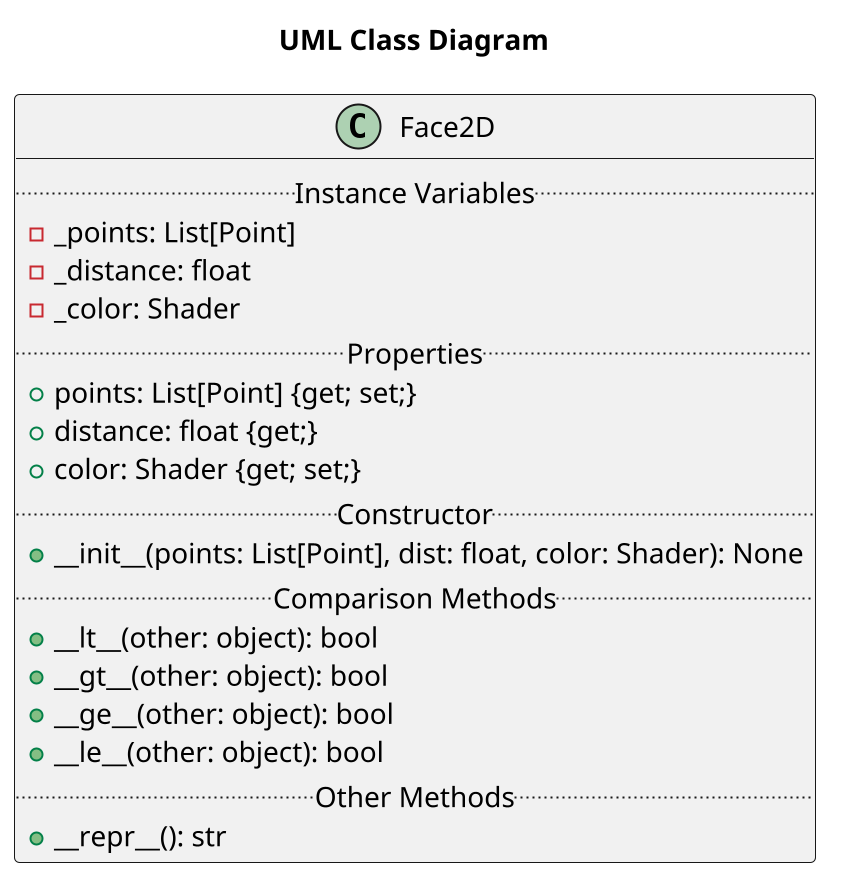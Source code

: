 @startuml Face2D
scale 2
title "UML Class Diagram"

class Face2D {
    .. Instance Variables ..
    - _points: List[Point]
    - _distance: float
    - _color: Shader
    .. Properties ..
    + points: List[Point] {get; set;}
    + distance: float {get;}
    + color: Shader {get; set;}
    .. Constructor ..
    + __init__(points: List[Point], dist: float, color: Shader): None
    .. Comparison Methods ..
    + __lt__(other: object): bool
    + __gt__(other: object): bool
    + __ge__(other: object): bool
    + __le__(other: object): bool
    .. Other Methods ..
    + __repr__(): str
}
@enduml
